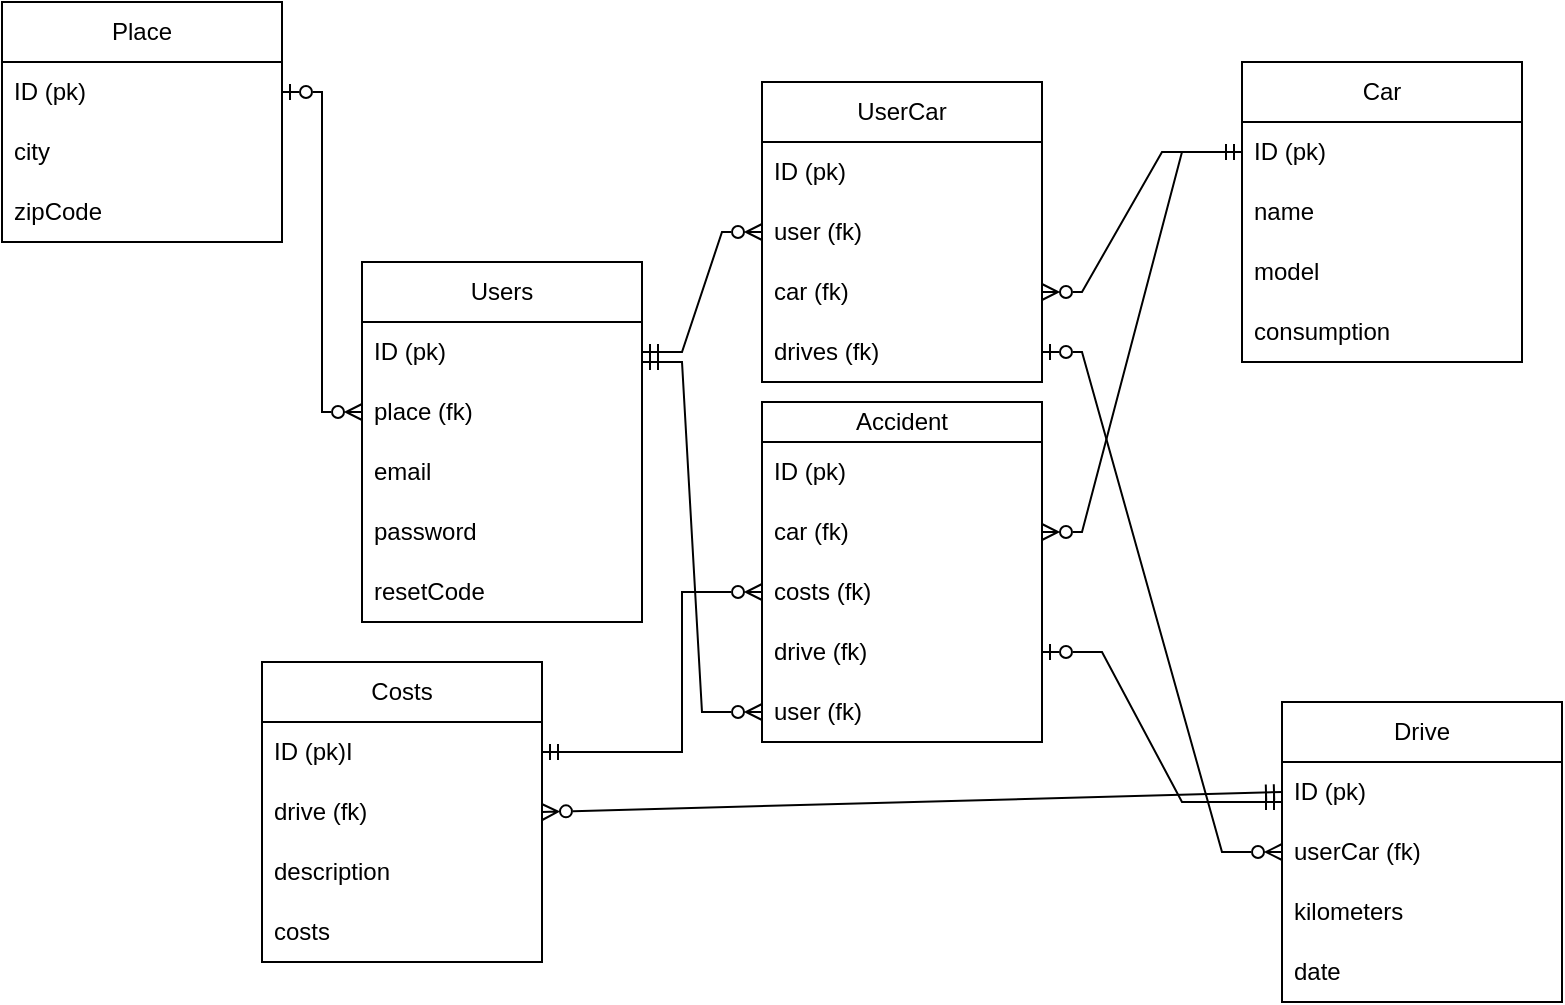 <mxfile version="20.6.0" type="device"><diagram id="C5RBs43oDa-KdzZeNtuy" name="Page-1"><mxGraphModel dx="1038" dy="547" grid="1" gridSize="10" guides="1" tooltips="1" connect="1" arrows="1" fold="1" page="1" pageScale="1" pageWidth="827" pageHeight="1169" math="0" shadow="0"><root><mxCell id="WIyWlLk6GJQsqaUBKTNV-0"/><mxCell id="WIyWlLk6GJQsqaUBKTNV-1" parent="WIyWlLk6GJQsqaUBKTNV-0"/><mxCell id="JpiKhluDSrbnFjFHWQRU-7" value="Place" style="swimlane;fontStyle=0;childLayout=stackLayout;horizontal=1;startSize=30;horizontalStack=0;resizeParent=1;resizeParentMax=0;resizeLast=0;collapsible=1;marginBottom=0;whiteSpace=wrap;html=1;" vertex="1" parent="WIyWlLk6GJQsqaUBKTNV-1"><mxGeometry x="20" y="110" width="140" height="120" as="geometry"/></mxCell><mxCell id="JpiKhluDSrbnFjFHWQRU-8" value="ID (pk)" style="text;strokeColor=none;fillColor=none;align=left;verticalAlign=middle;spacingLeft=4;spacingRight=4;overflow=hidden;points=[[0,0.5],[1,0.5]];portConstraint=eastwest;rotatable=0;whiteSpace=wrap;html=1;" vertex="1" parent="JpiKhluDSrbnFjFHWQRU-7"><mxGeometry y="30" width="140" height="30" as="geometry"/></mxCell><mxCell id="JpiKhluDSrbnFjFHWQRU-9" value="city" style="text;strokeColor=none;fillColor=none;align=left;verticalAlign=middle;spacingLeft=4;spacingRight=4;overflow=hidden;points=[[0,0.5],[1,0.5]];portConstraint=eastwest;rotatable=0;whiteSpace=wrap;html=1;" vertex="1" parent="JpiKhluDSrbnFjFHWQRU-7"><mxGeometry y="60" width="140" height="30" as="geometry"/></mxCell><mxCell id="JpiKhluDSrbnFjFHWQRU-10" value="zipCode" style="text;strokeColor=none;fillColor=none;align=left;verticalAlign=middle;spacingLeft=4;spacingRight=4;overflow=hidden;points=[[0,0.5],[1,0.5]];portConstraint=eastwest;rotatable=0;whiteSpace=wrap;html=1;" vertex="1" parent="JpiKhluDSrbnFjFHWQRU-7"><mxGeometry y="90" width="140" height="30" as="geometry"/></mxCell><mxCell id="JpiKhluDSrbnFjFHWQRU-11" value="Users" style="swimlane;fontStyle=0;childLayout=stackLayout;horizontal=1;startSize=30;horizontalStack=0;resizeParent=1;resizeParentMax=0;resizeLast=0;collapsible=1;marginBottom=0;whiteSpace=wrap;html=1;" vertex="1" parent="WIyWlLk6GJQsqaUBKTNV-1"><mxGeometry x="200" y="240" width="140" height="180" as="geometry"/></mxCell><mxCell id="JpiKhluDSrbnFjFHWQRU-12" value="ID (pk)" style="text;strokeColor=none;fillColor=none;align=left;verticalAlign=middle;spacingLeft=4;spacingRight=4;overflow=hidden;points=[[0,0.5],[1,0.5]];portConstraint=eastwest;rotatable=0;whiteSpace=wrap;html=1;" vertex="1" parent="JpiKhluDSrbnFjFHWQRU-11"><mxGeometry y="30" width="140" height="30" as="geometry"/></mxCell><mxCell id="JpiKhluDSrbnFjFHWQRU-13" value="place (fk)" style="text;strokeColor=none;fillColor=none;align=left;verticalAlign=middle;spacingLeft=4;spacingRight=4;overflow=hidden;points=[[0,0.5],[1,0.5]];portConstraint=eastwest;rotatable=0;whiteSpace=wrap;html=1;" vertex="1" parent="JpiKhluDSrbnFjFHWQRU-11"><mxGeometry y="60" width="140" height="30" as="geometry"/></mxCell><mxCell id="JpiKhluDSrbnFjFHWQRU-14" value="email&lt;span style=&quot;white-space: pre;&quot;&gt;&#9;&lt;/span&gt;" style="text;strokeColor=none;fillColor=none;align=left;verticalAlign=middle;spacingLeft=4;spacingRight=4;overflow=hidden;points=[[0,0.5],[1,0.5]];portConstraint=eastwest;rotatable=0;whiteSpace=wrap;html=1;" vertex="1" parent="JpiKhluDSrbnFjFHWQRU-11"><mxGeometry y="90" width="140" height="30" as="geometry"/></mxCell><mxCell id="JpiKhluDSrbnFjFHWQRU-40" value="password" style="text;strokeColor=none;fillColor=none;align=left;verticalAlign=middle;spacingLeft=4;spacingRight=4;overflow=hidden;points=[[0,0.5],[1,0.5]];portConstraint=eastwest;rotatable=0;whiteSpace=wrap;html=1;" vertex="1" parent="JpiKhluDSrbnFjFHWQRU-11"><mxGeometry y="120" width="140" height="30" as="geometry"/></mxCell><mxCell id="JpiKhluDSrbnFjFHWQRU-41" value="resetCode" style="text;strokeColor=none;fillColor=none;align=left;verticalAlign=middle;spacingLeft=4;spacingRight=4;overflow=hidden;points=[[0,0.5],[1,0.5]];portConstraint=eastwest;rotatable=0;whiteSpace=wrap;html=1;" vertex="1" parent="JpiKhluDSrbnFjFHWQRU-11"><mxGeometry y="150" width="140" height="30" as="geometry"/></mxCell><mxCell id="JpiKhluDSrbnFjFHWQRU-15" value="Accident" style="swimlane;fontStyle=0;childLayout=stackLayout;horizontal=1;startSize=20;horizontalStack=0;resizeParent=1;resizeParentMax=0;resizeLast=0;collapsible=1;marginBottom=0;whiteSpace=wrap;html=1;" vertex="1" parent="WIyWlLk6GJQsqaUBKTNV-1"><mxGeometry x="400" y="310" width="140" height="170" as="geometry"/></mxCell><mxCell id="JpiKhluDSrbnFjFHWQRU-16" value="ID (pk)" style="text;strokeColor=none;fillColor=none;align=left;verticalAlign=middle;spacingLeft=4;spacingRight=4;overflow=hidden;points=[[0,0.5],[1,0.5]];portConstraint=eastwest;rotatable=0;whiteSpace=wrap;html=1;" vertex="1" parent="JpiKhluDSrbnFjFHWQRU-15"><mxGeometry y="20" width="140" height="30" as="geometry"/></mxCell><mxCell id="JpiKhluDSrbnFjFHWQRU-17" value="car (fk)" style="text;strokeColor=none;fillColor=none;align=left;verticalAlign=middle;spacingLeft=4;spacingRight=4;overflow=hidden;points=[[0,0.5],[1,0.5]];portConstraint=eastwest;rotatable=0;whiteSpace=wrap;html=1;" vertex="1" parent="JpiKhluDSrbnFjFHWQRU-15"><mxGeometry y="50" width="140" height="30" as="geometry"/></mxCell><mxCell id="JpiKhluDSrbnFjFHWQRU-18" value="costs (fk)" style="text;strokeColor=none;fillColor=none;align=left;verticalAlign=middle;spacingLeft=4;spacingRight=4;overflow=hidden;points=[[0,0.5],[1,0.5]];portConstraint=eastwest;rotatable=0;whiteSpace=wrap;html=1;" vertex="1" parent="JpiKhluDSrbnFjFHWQRU-15"><mxGeometry y="80" width="140" height="30" as="geometry"/></mxCell><mxCell id="JpiKhluDSrbnFjFHWQRU-48" value="drive (fk)" style="text;strokeColor=none;fillColor=none;align=left;verticalAlign=middle;spacingLeft=4;spacingRight=4;overflow=hidden;points=[[0,0.5],[1,0.5]];portConstraint=eastwest;rotatable=0;whiteSpace=wrap;html=1;" vertex="1" parent="JpiKhluDSrbnFjFHWQRU-15"><mxGeometry y="110" width="140" height="30" as="geometry"/></mxCell><mxCell id="JpiKhluDSrbnFjFHWQRU-60" value="user (fk)" style="text;strokeColor=none;fillColor=none;align=left;verticalAlign=middle;spacingLeft=4;spacingRight=4;overflow=hidden;points=[[0,0.5],[1,0.5]];portConstraint=eastwest;rotatable=0;whiteSpace=wrap;html=1;" vertex="1" parent="JpiKhluDSrbnFjFHWQRU-15"><mxGeometry y="140" width="140" height="30" as="geometry"/></mxCell><mxCell id="JpiKhluDSrbnFjFHWQRU-19" value="Drive" style="swimlane;fontStyle=0;childLayout=stackLayout;horizontal=1;startSize=30;horizontalStack=0;resizeParent=1;resizeParentMax=0;resizeLast=0;collapsible=1;marginBottom=0;whiteSpace=wrap;html=1;" vertex="1" parent="WIyWlLk6GJQsqaUBKTNV-1"><mxGeometry x="660" y="460" width="140" height="150" as="geometry"/></mxCell><mxCell id="JpiKhluDSrbnFjFHWQRU-20" value="ID (pk)" style="text;strokeColor=none;fillColor=none;align=left;verticalAlign=middle;spacingLeft=4;spacingRight=4;overflow=hidden;points=[[0,0.5],[1,0.5]];portConstraint=eastwest;rotatable=0;whiteSpace=wrap;html=1;" vertex="1" parent="JpiKhluDSrbnFjFHWQRU-19"><mxGeometry y="30" width="140" height="30" as="geometry"/></mxCell><mxCell id="JpiKhluDSrbnFjFHWQRU-21" value="userCar (fk)" style="text;strokeColor=none;fillColor=none;align=left;verticalAlign=middle;spacingLeft=4;spacingRight=4;overflow=hidden;points=[[0,0.5],[1,0.5]];portConstraint=eastwest;rotatable=0;whiteSpace=wrap;html=1;" vertex="1" parent="JpiKhluDSrbnFjFHWQRU-19"><mxGeometry y="60" width="140" height="30" as="geometry"/></mxCell><mxCell id="JpiKhluDSrbnFjFHWQRU-22" value="kilometers" style="text;strokeColor=none;fillColor=none;align=left;verticalAlign=middle;spacingLeft=4;spacingRight=4;overflow=hidden;points=[[0,0.5],[1,0.5]];portConstraint=eastwest;rotatable=0;whiteSpace=wrap;html=1;" vertex="1" parent="JpiKhluDSrbnFjFHWQRU-19"><mxGeometry y="90" width="140" height="30" as="geometry"/></mxCell><mxCell id="JpiKhluDSrbnFjFHWQRU-49" value="date" style="text;strokeColor=none;fillColor=none;align=left;verticalAlign=middle;spacingLeft=4;spacingRight=4;overflow=hidden;points=[[0,0.5],[1,0.5]];portConstraint=eastwest;rotatable=0;whiteSpace=wrap;html=1;" vertex="1" parent="JpiKhluDSrbnFjFHWQRU-19"><mxGeometry y="120" width="140" height="30" as="geometry"/></mxCell><mxCell id="JpiKhluDSrbnFjFHWQRU-23" value="Car" style="swimlane;fontStyle=0;childLayout=stackLayout;horizontal=1;startSize=30;horizontalStack=0;resizeParent=1;resizeParentMax=0;resizeLast=0;collapsible=1;marginBottom=0;whiteSpace=wrap;html=1;" vertex="1" parent="WIyWlLk6GJQsqaUBKTNV-1"><mxGeometry x="640" y="140" width="140" height="150" as="geometry"/></mxCell><mxCell id="JpiKhluDSrbnFjFHWQRU-24" value="ID (pk)" style="text;strokeColor=none;fillColor=none;align=left;verticalAlign=middle;spacingLeft=4;spacingRight=4;overflow=hidden;points=[[0,0.5],[1,0.5]];portConstraint=eastwest;rotatable=0;whiteSpace=wrap;html=1;" vertex="1" parent="JpiKhluDSrbnFjFHWQRU-23"><mxGeometry y="30" width="140" height="30" as="geometry"/></mxCell><mxCell id="JpiKhluDSrbnFjFHWQRU-25" value="name" style="text;strokeColor=none;fillColor=none;align=left;verticalAlign=middle;spacingLeft=4;spacingRight=4;overflow=hidden;points=[[0,0.5],[1,0.5]];portConstraint=eastwest;rotatable=0;whiteSpace=wrap;html=1;" vertex="1" parent="JpiKhluDSrbnFjFHWQRU-23"><mxGeometry y="60" width="140" height="30" as="geometry"/></mxCell><mxCell id="JpiKhluDSrbnFjFHWQRU-26" value="model" style="text;strokeColor=none;fillColor=none;align=left;verticalAlign=middle;spacingLeft=4;spacingRight=4;overflow=hidden;points=[[0,0.5],[1,0.5]];portConstraint=eastwest;rotatable=0;whiteSpace=wrap;html=1;" vertex="1" parent="JpiKhluDSrbnFjFHWQRU-23"><mxGeometry y="90" width="140" height="30" as="geometry"/></mxCell><mxCell id="JpiKhluDSrbnFjFHWQRU-46" value="consumption" style="text;strokeColor=none;fillColor=none;align=left;verticalAlign=middle;spacingLeft=4;spacingRight=4;overflow=hidden;points=[[0,0.5],[1,0.5]];portConstraint=eastwest;rotatable=0;whiteSpace=wrap;html=1;" vertex="1" parent="JpiKhluDSrbnFjFHWQRU-23"><mxGeometry y="120" width="140" height="30" as="geometry"/></mxCell><mxCell id="JpiKhluDSrbnFjFHWQRU-27" value="UserCar" style="swimlane;fontStyle=0;childLayout=stackLayout;horizontal=1;startSize=30;horizontalStack=0;resizeParent=1;resizeParentMax=0;resizeLast=0;collapsible=1;marginBottom=0;whiteSpace=wrap;html=1;" vertex="1" parent="WIyWlLk6GJQsqaUBKTNV-1"><mxGeometry x="400" y="150" width="140" height="150" as="geometry"/></mxCell><mxCell id="JpiKhluDSrbnFjFHWQRU-28" value="ID (pk)" style="text;strokeColor=none;fillColor=none;align=left;verticalAlign=middle;spacingLeft=4;spacingRight=4;overflow=hidden;points=[[0,0.5],[1,0.5]];portConstraint=eastwest;rotatable=0;whiteSpace=wrap;html=1;" vertex="1" parent="JpiKhluDSrbnFjFHWQRU-27"><mxGeometry y="30" width="140" height="30" as="geometry"/></mxCell><mxCell id="JpiKhluDSrbnFjFHWQRU-29" value="user (fk)" style="text;strokeColor=none;fillColor=none;align=left;verticalAlign=middle;spacingLeft=4;spacingRight=4;overflow=hidden;points=[[0,0.5],[1,0.5]];portConstraint=eastwest;rotatable=0;whiteSpace=wrap;html=1;" vertex="1" parent="JpiKhluDSrbnFjFHWQRU-27"><mxGeometry y="60" width="140" height="30" as="geometry"/></mxCell><mxCell id="JpiKhluDSrbnFjFHWQRU-30" value="car (fk)" style="text;strokeColor=none;fillColor=none;align=left;verticalAlign=middle;spacingLeft=4;spacingRight=4;overflow=hidden;points=[[0,0.5],[1,0.5]];portConstraint=eastwest;rotatable=0;whiteSpace=wrap;html=1;" vertex="1" parent="JpiKhluDSrbnFjFHWQRU-27"><mxGeometry y="90" width="140" height="30" as="geometry"/></mxCell><mxCell id="JpiKhluDSrbnFjFHWQRU-51" value="drives (fk)" style="text;strokeColor=none;fillColor=none;align=left;verticalAlign=middle;spacingLeft=4;spacingRight=4;overflow=hidden;points=[[0,0.5],[1,0.5]];portConstraint=eastwest;rotatable=0;whiteSpace=wrap;html=1;" vertex="1" parent="JpiKhluDSrbnFjFHWQRU-27"><mxGeometry y="120" width="140" height="30" as="geometry"/></mxCell><mxCell id="JpiKhluDSrbnFjFHWQRU-31" value="Costs" style="swimlane;fontStyle=0;childLayout=stackLayout;horizontal=1;startSize=30;horizontalStack=0;resizeParent=1;resizeParentMax=0;resizeLast=0;collapsible=1;marginBottom=0;whiteSpace=wrap;html=1;" vertex="1" parent="WIyWlLk6GJQsqaUBKTNV-1"><mxGeometry x="150" y="440" width="140" height="150" as="geometry"/></mxCell><mxCell id="JpiKhluDSrbnFjFHWQRU-32" value="ID (pk)I" style="text;strokeColor=none;fillColor=none;align=left;verticalAlign=middle;spacingLeft=4;spacingRight=4;overflow=hidden;points=[[0,0.5],[1,0.5]];portConstraint=eastwest;rotatable=0;whiteSpace=wrap;html=1;" vertex="1" parent="JpiKhluDSrbnFjFHWQRU-31"><mxGeometry y="30" width="140" height="30" as="geometry"/></mxCell><mxCell id="JpiKhluDSrbnFjFHWQRU-50" value="drive (fk)" style="text;strokeColor=none;fillColor=none;align=left;verticalAlign=middle;spacingLeft=4;spacingRight=4;overflow=hidden;points=[[0,0.5],[1,0.5]];portConstraint=eastwest;rotatable=0;whiteSpace=wrap;html=1;" vertex="1" parent="JpiKhluDSrbnFjFHWQRU-31"><mxGeometry y="60" width="140" height="30" as="geometry"/></mxCell><mxCell id="JpiKhluDSrbnFjFHWQRU-33" value="description" style="text;strokeColor=none;fillColor=none;align=left;verticalAlign=middle;spacingLeft=4;spacingRight=4;overflow=hidden;points=[[0,0.5],[1,0.5]];portConstraint=eastwest;rotatable=0;whiteSpace=wrap;html=1;" vertex="1" parent="JpiKhluDSrbnFjFHWQRU-31"><mxGeometry y="90" width="140" height="30" as="geometry"/></mxCell><mxCell id="JpiKhluDSrbnFjFHWQRU-34" value="costs" style="text;strokeColor=none;fillColor=none;align=left;verticalAlign=middle;spacingLeft=4;spacingRight=4;overflow=hidden;points=[[0,0.5],[1,0.5]];portConstraint=eastwest;rotatable=0;whiteSpace=wrap;html=1;" vertex="1" parent="JpiKhluDSrbnFjFHWQRU-31"><mxGeometry y="120" width="140" height="30" as="geometry"/></mxCell><mxCell id="JpiKhluDSrbnFjFHWQRU-44" value="" style="endArrow=ERzeroToMany;html=1;rounded=0;exitX=1;exitY=0.5;exitDx=0;exitDy=0;entryX=0;entryY=0.5;entryDx=0;entryDy=0;startArrow=ERzeroToOne;startFill=0;endFill=0;" edge="1" parent="WIyWlLk6GJQsqaUBKTNV-1" source="JpiKhluDSrbnFjFHWQRU-8" target="JpiKhluDSrbnFjFHWQRU-13"><mxGeometry width="50" height="50" relative="1" as="geometry"><mxPoint x="390" y="220" as="sourcePoint"/><mxPoint x="440" y="170" as="targetPoint"/><Array as="points"><mxPoint x="180" y="155"/><mxPoint x="180" y="315"/></Array></mxGeometry></mxCell><mxCell id="JpiKhluDSrbnFjFHWQRU-54" value="" style="endArrow=ERmandOne;html=1;rounded=0;exitX=0;exitY=0.5;exitDx=0;exitDy=0;entryX=1;entryY=0.5;entryDx=0;entryDy=0;startArrow=ERzeroToMany;startFill=0;endFill=0;" edge="1" parent="WIyWlLk6GJQsqaUBKTNV-1" source="JpiKhluDSrbnFjFHWQRU-29" target="JpiKhluDSrbnFjFHWQRU-12"><mxGeometry width="50" height="50" relative="1" as="geometry"><mxPoint x="390" y="400" as="sourcePoint"/><mxPoint x="440" y="350" as="targetPoint"/><Array as="points"><mxPoint x="380" y="225"/><mxPoint x="360" y="285"/></Array></mxGeometry></mxCell><mxCell id="JpiKhluDSrbnFjFHWQRU-55" value="" style="endArrow=ERmandOne;html=1;rounded=0;exitX=1;exitY=0.5;exitDx=0;exitDy=0;entryX=0;entryY=0.5;entryDx=0;entryDy=0;startArrow=ERzeroToMany;startFill=0;endFill=0;" edge="1" parent="WIyWlLk6GJQsqaUBKTNV-1" source="JpiKhluDSrbnFjFHWQRU-30" target="JpiKhluDSrbnFjFHWQRU-24"><mxGeometry width="50" height="50" relative="1" as="geometry"><mxPoint x="410" y="235" as="sourcePoint"/><mxPoint x="350" y="295" as="targetPoint"/><Array as="points"><mxPoint x="560" y="255"/><mxPoint x="600" y="185"/></Array></mxGeometry></mxCell><mxCell id="JpiKhluDSrbnFjFHWQRU-56" value="" style="endArrow=ERzeroToMany;html=1;rounded=0;exitX=1;exitY=0.5;exitDx=0;exitDy=0;entryX=0;entryY=0.5;entryDx=0;entryDy=0;startArrow=ERzeroToOne;startFill=0;endFill=0;" edge="1" parent="WIyWlLk6GJQsqaUBKTNV-1" source="JpiKhluDSrbnFjFHWQRU-51" target="JpiKhluDSrbnFjFHWQRU-21"><mxGeometry width="50" height="50" relative="1" as="geometry"><mxPoint x="540" y="330" as="sourcePoint"/><mxPoint x="580" y="490" as="targetPoint"/><Array as="points"><mxPoint x="560" y="285"/><mxPoint x="630" y="535"/></Array></mxGeometry></mxCell><mxCell id="JpiKhluDSrbnFjFHWQRU-57" value="" style="endArrow=ERmandOne;html=1;rounded=0;exitX=1;exitY=0.5;exitDx=0;exitDy=0;entryX=0;entryY=0.5;entryDx=0;entryDy=0;startArrow=ERzeroToMany;startFill=0;endFill=0;" edge="1" parent="WIyWlLk6GJQsqaUBKTNV-1" source="JpiKhluDSrbnFjFHWQRU-50" target="JpiKhluDSrbnFjFHWQRU-20"><mxGeometry width="50" height="50" relative="1" as="geometry"><mxPoint x="480" y="430" as="sourcePoint"/><mxPoint x="580" y="360" as="targetPoint"/><Array as="points"/></mxGeometry></mxCell><mxCell id="JpiKhluDSrbnFjFHWQRU-58" value="" style="endArrow=ERmandOne;html=1;rounded=0;entryX=0;entryY=0.5;entryDx=0;entryDy=0;startArrow=ERzeroToMany;startFill=0;endFill=0;exitX=1;exitY=0.5;exitDx=0;exitDy=0;" edge="1" parent="WIyWlLk6GJQsqaUBKTNV-1" source="JpiKhluDSrbnFjFHWQRU-17" target="JpiKhluDSrbnFjFHWQRU-24"><mxGeometry width="50" height="50" relative="1" as="geometry"><mxPoint x="540" y="410" as="sourcePoint"/><mxPoint x="600" y="375" as="targetPoint"/><Array as="points"><mxPoint x="560" y="375"/><mxPoint x="610" y="185"/></Array></mxGeometry></mxCell><mxCell id="JpiKhluDSrbnFjFHWQRU-59" value="" style="endArrow=ERmandOne;html=1;rounded=0;startArrow=ERzeroToMany;startFill=0;endFill=0;exitX=0;exitY=0.5;exitDx=0;exitDy=0;" edge="1" parent="WIyWlLk6GJQsqaUBKTNV-1" source="JpiKhluDSrbnFjFHWQRU-60"><mxGeometry width="50" height="50" relative="1" as="geometry"><mxPoint x="370" y="540" as="sourcePoint"/><mxPoint x="340" y="290" as="targetPoint"/><Array as="points"><mxPoint x="370" y="465"/><mxPoint x="360" y="290"/></Array></mxGeometry></mxCell><mxCell id="JpiKhluDSrbnFjFHWQRU-61" value="" style="endArrow=ERmandOne;html=1;rounded=0;entryX=1;entryY=0.5;entryDx=0;entryDy=0;startArrow=ERzeroToMany;startFill=0;endFill=0;exitX=0;exitY=0.5;exitDx=0;exitDy=0;" edge="1" parent="WIyWlLk6GJQsqaUBKTNV-1" source="JpiKhluDSrbnFjFHWQRU-18" target="JpiKhluDSrbnFjFHWQRU-32"><mxGeometry width="50" height="50" relative="1" as="geometry"><mxPoint x="480" y="550" as="sourcePoint"/><mxPoint x="640" y="525" as="targetPoint"/><Array as="points"><mxPoint x="360" y="405"/><mxPoint x="360" y="485"/></Array></mxGeometry></mxCell><mxCell id="JpiKhluDSrbnFjFHWQRU-62" value="" style="endArrow=ERmandOne;html=1;rounded=0;exitX=1;exitY=0.5;exitDx=0;exitDy=0;startArrow=ERzeroToOne;startFill=0;endFill=0;" edge="1" parent="WIyWlLk6GJQsqaUBKTNV-1" source="JpiKhluDSrbnFjFHWQRU-48"><mxGeometry width="50" height="50" relative="1" as="geometry"><mxPoint x="300" y="525" as="sourcePoint"/><mxPoint x="660" y="510" as="targetPoint"/><Array as="points"><mxPoint x="570" y="435"/><mxPoint x="610" y="510"/></Array></mxGeometry></mxCell></root></mxGraphModel></diagram></mxfile>